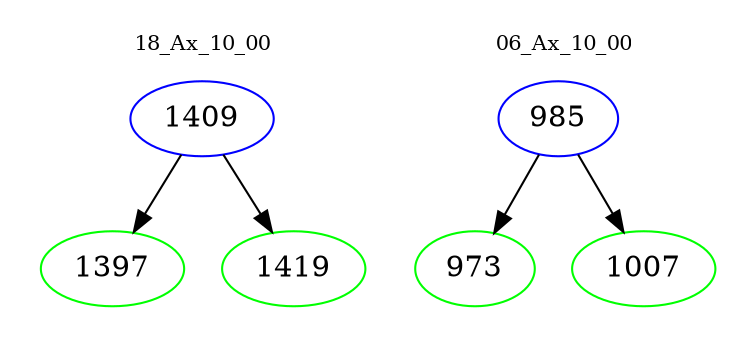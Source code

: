 digraph{
subgraph cluster_0 {
color = white
label = "18_Ax_10_00";
fontsize=10;
T0_1409 [label="1409", color="blue"]
T0_1409 -> T0_1397 [color="black"]
T0_1397 [label="1397", color="green"]
T0_1409 -> T0_1419 [color="black"]
T0_1419 [label="1419", color="green"]
}
subgraph cluster_1 {
color = white
label = "06_Ax_10_00";
fontsize=10;
T1_985 [label="985", color="blue"]
T1_985 -> T1_973 [color="black"]
T1_973 [label="973", color="green"]
T1_985 -> T1_1007 [color="black"]
T1_1007 [label="1007", color="green"]
}
}
